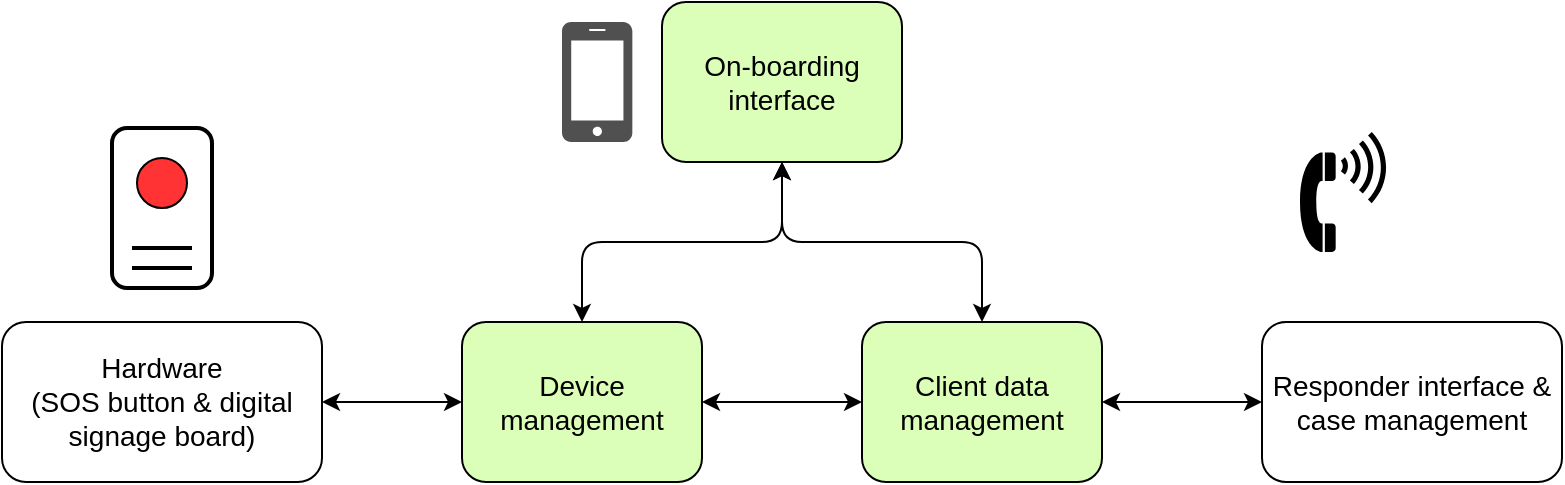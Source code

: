 <mxfile version="12.4.8" type="device"><diagram id="z3OaGxpsZ_WOUVZKghFb" name="Page-1"><mxGraphModel dx="936" dy="498" grid="1" gridSize="10" guides="1" tooltips="1" connect="1" arrows="1" fold="1" page="1" pageScale="1" pageWidth="1169" pageHeight="827" math="0" shadow="0"><root><mxCell id="0"/><mxCell id="1" parent="0"/><mxCell id="rU23e1xeUFo9cbEaywW5-7" value="&lt;div style=&quot;font-size: 14px;&quot;&gt;Hardware&lt;/div&gt;&lt;div style=&quot;font-size: 14px;&quot;&gt;(SOS button &amp;amp; digital signage board)&lt;/div&gt;" style="rounded=1;whiteSpace=wrap;html=1;fontSize=14;" vertex="1" parent="1"><mxGeometry x="200" y="470" width="160" height="80" as="geometry"/></mxCell><mxCell id="rU23e1xeUFo9cbEaywW5-9" value="Device management" style="rounded=1;whiteSpace=wrap;html=1;fontSize=14;fillColor=#DBFFB8;" vertex="1" parent="1"><mxGeometry x="430" y="470" width="120" height="80" as="geometry"/></mxCell><mxCell id="rU23e1xeUFo9cbEaywW5-10" value="Client data management" style="rounded=1;whiteSpace=wrap;html=1;fontSize=14;fillColor=#DBFFB8;" vertex="1" parent="1"><mxGeometry x="630" y="470" width="120" height="80" as="geometry"/></mxCell><mxCell id="rU23e1xeUFo9cbEaywW5-11" value="Responder interface &amp;amp; case management" style="rounded=1;whiteSpace=wrap;html=1;fontSize=14;" vertex="1" parent="1"><mxGeometry x="830" y="470" width="150" height="80" as="geometry"/></mxCell><mxCell id="rU23e1xeUFo9cbEaywW5-13" value="" style="endArrow=classic;startArrow=classic;html=1;fontSize=14;entryX=0;entryY=0.5;entryDx=0;entryDy=0;exitX=1;exitY=0.5;exitDx=0;exitDy=0;" edge="1" parent="1" source="rU23e1xeUFo9cbEaywW5-7" target="rU23e1xeUFo9cbEaywW5-9"><mxGeometry width="50" height="50" relative="1" as="geometry"><mxPoint x="380" y="510" as="sourcePoint"/><mxPoint x="430" y="450" as="targetPoint"/></mxGeometry></mxCell><mxCell id="rU23e1xeUFo9cbEaywW5-15" value="" style="endArrow=classic;startArrow=classic;html=1;fontSize=14;exitX=1;exitY=0.5;exitDx=0;exitDy=0;" edge="1" parent="1" source="rU23e1xeUFo9cbEaywW5-9" target="rU23e1xeUFo9cbEaywW5-10"><mxGeometry width="50" height="50" relative="1" as="geometry"><mxPoint x="620" y="430" as="sourcePoint"/><mxPoint x="420" y="620" as="targetPoint"/></mxGeometry></mxCell><mxCell id="rU23e1xeUFo9cbEaywW5-16" value="" style="endArrow=classic;startArrow=classic;html=1;fontSize=14;exitX=1;exitY=0.5;exitDx=0;exitDy=0;entryX=0;entryY=0.5;entryDx=0;entryDy=0;" edge="1" parent="1" source="rU23e1xeUFo9cbEaywW5-10" target="rU23e1xeUFo9cbEaywW5-11"><mxGeometry width="50" height="50" relative="1" as="geometry"><mxPoint x="760" y="510" as="sourcePoint"/><mxPoint x="810" y="460" as="targetPoint"/></mxGeometry></mxCell><mxCell id="rU23e1xeUFo9cbEaywW5-17" value="On-boarding interface" style="rounded=1;whiteSpace=wrap;html=1;fontSize=14;fillColor=#DBFFB8;" vertex="1" parent="1"><mxGeometry x="530" y="310" width="120" height="80" as="geometry"/></mxCell><mxCell id="rU23e1xeUFo9cbEaywW5-21" value="" style="endArrow=classic;startArrow=classic;html=1;fontSize=14;entryX=0.5;entryY=1;entryDx=0;entryDy=0;exitX=0.5;exitY=0;exitDx=0;exitDy=0;" edge="1" parent="1" source="rU23e1xeUFo9cbEaywW5-9" target="rU23e1xeUFo9cbEaywW5-17"><mxGeometry width="50" height="50" relative="1" as="geometry"><mxPoint x="575" y="420" as="sourcePoint"/><mxPoint x="625" y="370" as="targetPoint"/><Array as="points"><mxPoint x="490" y="430"/><mxPoint x="590" y="430"/></Array></mxGeometry></mxCell><mxCell id="rU23e1xeUFo9cbEaywW5-22" value="" style="endArrow=classic;startArrow=classic;html=1;fontSize=14;exitX=0.5;exitY=1;exitDx=0;exitDy=0;entryX=0.5;entryY=0;entryDx=0;entryDy=0;" edge="1" parent="1" source="rU23e1xeUFo9cbEaywW5-17" target="rU23e1xeUFo9cbEaywW5-10"><mxGeometry width="50" height="50" relative="1" as="geometry"><mxPoint x="680" y="420" as="sourcePoint"/><mxPoint x="730" y="370" as="targetPoint"/><Array as="points"><mxPoint x="590" y="430"/><mxPoint x="690" y="430"/></Array></mxGeometry></mxCell><mxCell id="rU23e1xeUFo9cbEaywW5-24" value="" style="rounded=1;whiteSpace=wrap;html=1;fontSize=14;strokeWidth=2;" vertex="1" parent="1"><mxGeometry x="255" y="373" width="50" height="80" as="geometry"/></mxCell><mxCell id="rU23e1xeUFo9cbEaywW5-25" value="" style="ellipse;whiteSpace=wrap;html=1;aspect=fixed;fontSize=14;fillColor=#FF3333;" vertex="1" parent="1"><mxGeometry x="267.5" y="388" width="25" height="25" as="geometry"/></mxCell><mxCell id="rU23e1xeUFo9cbEaywW5-26" value="" style="endArrow=none;html=1;fontSize=14;strokeWidth=2;" edge="1" parent="1"><mxGeometry width="50" height="50" relative="1" as="geometry"><mxPoint x="265" y="443" as="sourcePoint"/><mxPoint x="295" y="443" as="targetPoint"/></mxGeometry></mxCell><mxCell id="rU23e1xeUFo9cbEaywW5-27" value="" style="endArrow=none;html=1;fontSize=14;strokeWidth=2;" edge="1" parent="1"><mxGeometry width="50" height="50" relative="1" as="geometry"><mxPoint x="265" y="433" as="sourcePoint"/><mxPoint x="295" y="433" as="targetPoint"/></mxGeometry></mxCell><mxCell id="rU23e1xeUFo9cbEaywW5-57" value="" style="pointerEvents=1;shadow=0;dashed=0;html=1;strokeColor=none;fillColor=#505050;labelPosition=center;verticalLabelPosition=bottom;verticalAlign=top;outlineConnect=0;align=center;shape=mxgraph.office.devices.cell_phone_iphone_proportional;fontSize=14;" vertex="1" parent="1"><mxGeometry x="480" y="320" width="35.17" height="60" as="geometry"/></mxCell><mxCell id="rU23e1xeUFo9cbEaywW5-60" value="" style="shape=mxgraph.signs.tech.telephone_4;html=1;fillColor=#000000;strokeColor=none;verticalLabelPosition=bottom;verticalAlign=top;align=center;fontSize=14;" vertex="1" parent="1"><mxGeometry x="849" y="375" width="43.03" height="60" as="geometry"/></mxCell><mxCell id="rU23e1xeUFo9cbEaywW5-61" value="" style="shape=image;html=1;verticalAlign=top;verticalLabelPosition=bottom;labelBackgroundColor=#ffffff;imageAspect=0;aspect=fixed;image=https://cdn0.iconfinder.com/data/icons/elasto-online-store/26/00-ELASTOFONT-STORE-READY_user-128.png;strokeWidth=2;fillColor=#FF3333;fontSize=14;" vertex="1" parent="1"><mxGeometry x="892.03" y="375" width="78" height="78" as="geometry"/></mxCell></root></mxGraphModel></diagram></mxfile>